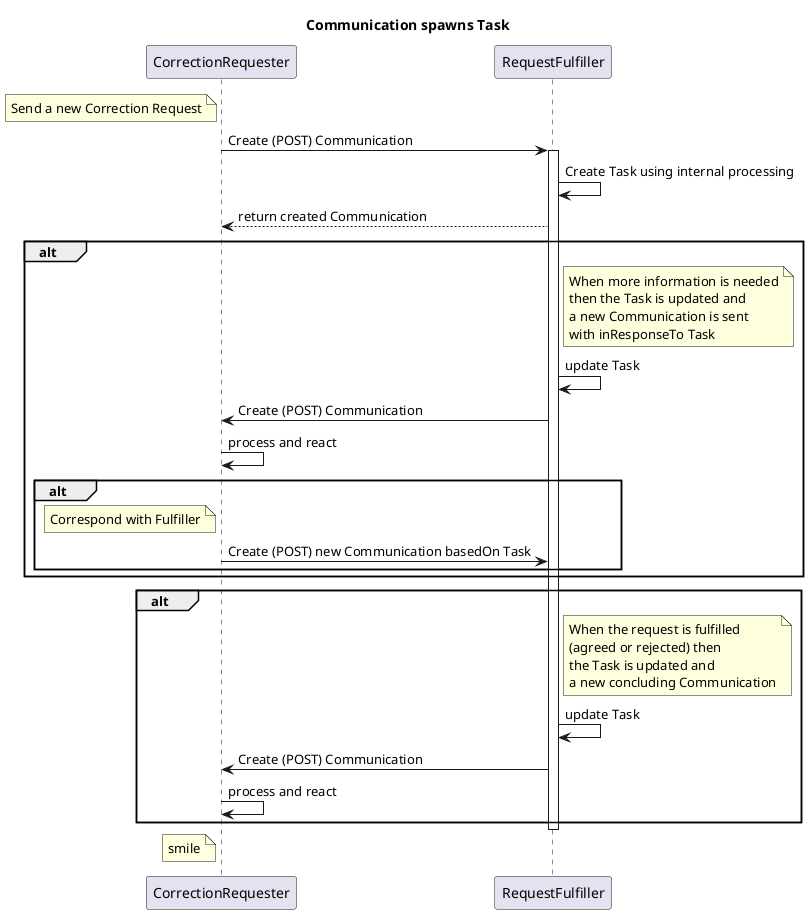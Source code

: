 @startuml
title Communication spawns Task

note left of CorrectionRequester
Send a new Correction Request
end note
CorrectionRequester->RequestFulfiller: Create (POST) Communication
activate RequestFulfiller
RequestFulfiller->RequestFulfiller: Create Task using internal processing
RequestFulfiller-->CorrectionRequester: return created Communication

alt
note right of RequestFulfiller
When more information is needed
then the Task is updated and 
a new Communication is sent
with inResponseTo Task
end note
RequestFulfiller->RequestFulfiller: update Task
CorrectionRequester<-RequestFulfiller: Create (POST) Communication
CorrectionRequester -> CorrectionRequester: process and react

alt
note left of CorrectionRequester
Correspond with Fulfiller
end note
CorrectionRequester->RequestFulfiller: Create (POST) new Communication basedOn Task
end
end



alt
note right of RequestFulfiller
When the request is fulfilled
(agreed or rejected) then 
the Task is updated and
a new concluding Communication
end note
RequestFulfiller->RequestFulfiller: update Task
CorrectionRequester<-RequestFulfiller: Create (POST) Communication
CorrectionRequester -> CorrectionRequester: process and react
end

Deactivate RequestFulfiller
note left of CorrectionRequester: smile
@enduml